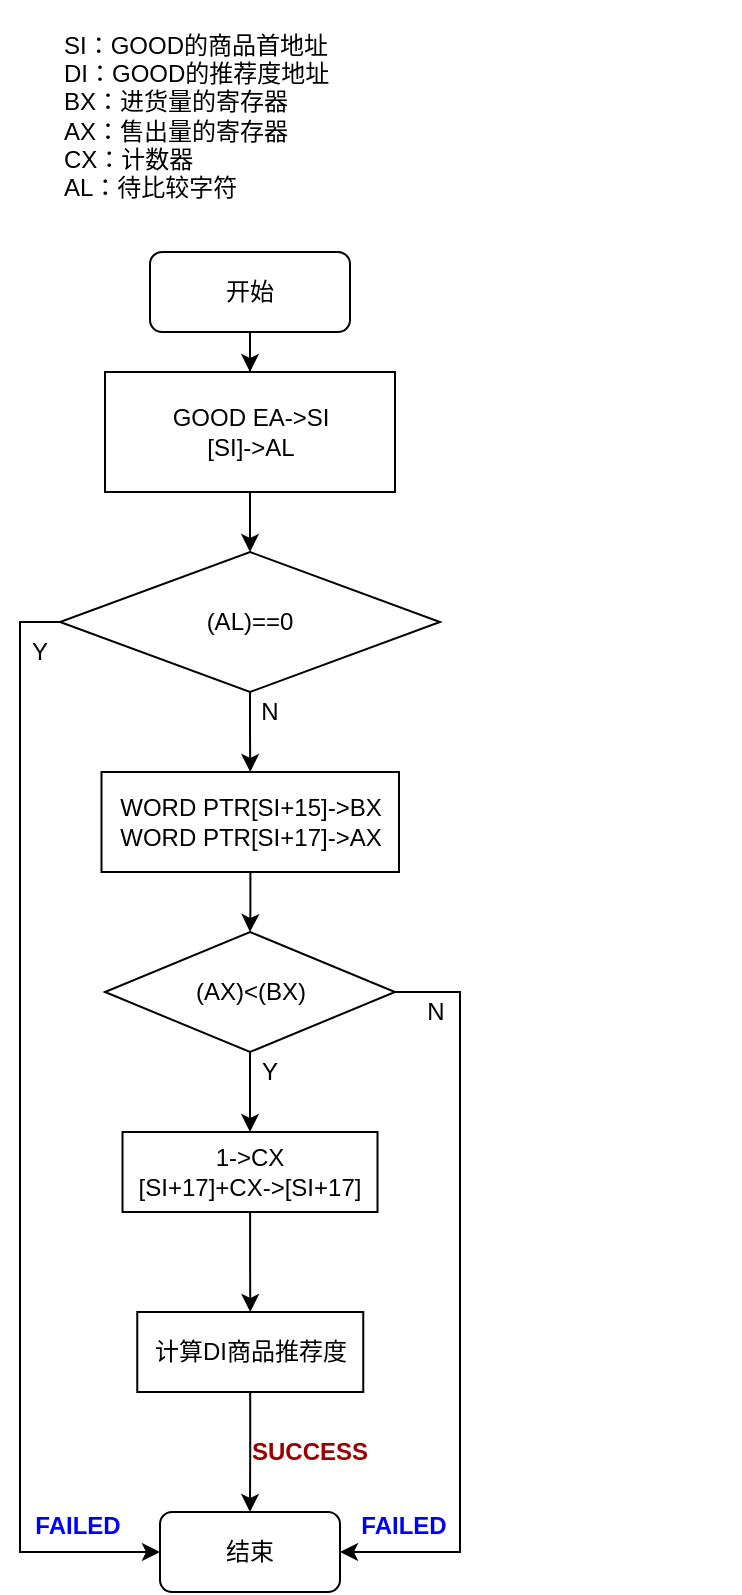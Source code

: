 <mxfile version="12.9.1" type="device"><diagram id="POsL4H6AtmNQdnc-9zwb" name="Page-1"><mxGraphModel dx="381" dy="521" grid="1" gridSize="10" guides="1" tooltips="1" connect="1" arrows="1" fold="1" page="1" pageScale="1" pageWidth="827" pageHeight="1169" math="0" shadow="0"><root><mxCell id="0"/><mxCell id="1" parent="0"/><mxCell id="3S8fi7fzz9YnUEJpleil-10" style="edgeStyle=orthogonalEdgeStyle;rounded=0;orthogonalLoop=1;jettySize=auto;html=1;exitX=0.5;exitY=1;exitDx=0;exitDy=0;" parent="1" source="3S8fi7fzz9YnUEJpleil-1" target="3S8fi7fzz9YnUEJpleil-3" edge="1"><mxGeometry relative="1" as="geometry"/></mxCell><mxCell id="3S8fi7fzz9YnUEJpleil-1" value="开始" style="rounded=1;whiteSpace=wrap;html=1;" parent="1" vertex="1"><mxGeometry x="225" y="260" width="100" height="40" as="geometry"/></mxCell><mxCell id="3S8fi7fzz9YnUEJpleil-2" value="结束" style="rounded=1;whiteSpace=wrap;html=1;" parent="1" vertex="1"><mxGeometry x="230" y="890" width="90" height="40" as="geometry"/></mxCell><mxCell id="3S8fi7fzz9YnUEJpleil-11" style="edgeStyle=orthogonalEdgeStyle;rounded=0;orthogonalLoop=1;jettySize=auto;html=1;entryX=0.5;entryY=0;entryDx=0;entryDy=0;" parent="1" source="3S8fi7fzz9YnUEJpleil-3" target="3S8fi7fzz9YnUEJpleil-7" edge="1"><mxGeometry relative="1" as="geometry"><mxPoint x="275" y="410" as="targetPoint"/></mxGeometry></mxCell><mxCell id="3S8fi7fzz9YnUEJpleil-3" value="GOOD EA-&amp;gt;SI&lt;br&gt;[SI]-&amp;gt;AL" style="rounded=0;whiteSpace=wrap;html=1;" parent="1" vertex="1"><mxGeometry x="202.5" y="320" width="145" height="60" as="geometry"/></mxCell><mxCell id="3S8fi7fzz9YnUEJpleil-5" value="&lt;br&gt;SI：GOOD的商品首地址&lt;br&gt;DI：GOOD的推荐度地址&lt;br&gt;BX：进货量的寄存器&lt;br&gt;AX：售出量的寄存器&lt;br&gt;CX：计数器&lt;br&gt;AL：待比较字符" style="text;html=1;strokeColor=none;fillColor=none;align=left;verticalAlign=middle;whiteSpace=wrap;rounded=0;" parent="1" vertex="1"><mxGeometry x="180" y="140" width="340" height="90" as="geometry"/></mxCell><mxCell id="3S8fi7fzz9YnUEJpleil-13" style="edgeStyle=orthogonalEdgeStyle;rounded=0;orthogonalLoop=1;jettySize=auto;html=1;entryX=0.5;entryY=0;entryDx=0;entryDy=0;" parent="1" source="3S8fi7fzz9YnUEJpleil-7" target="3S8fi7fzz9YnUEJpleil-8" edge="1"><mxGeometry relative="1" as="geometry"/></mxCell><mxCell id="f9wJZ88X5C1JFLn-RvXk-1" style="edgeStyle=orthogonalEdgeStyle;rounded=0;orthogonalLoop=1;jettySize=auto;html=1;entryX=0;entryY=0.5;entryDx=0;entryDy=0;exitX=0;exitY=0.5;exitDx=0;exitDy=0;" parent="1" source="3S8fi7fzz9YnUEJpleil-7" target="3S8fi7fzz9YnUEJpleil-2" edge="1"><mxGeometry relative="1" as="geometry"><mxPoint x="160" y="680" as="targetPoint"/><Array as="points"><mxPoint x="160" y="445"/><mxPoint x="160" y="910"/></Array></mxGeometry></mxCell><mxCell id="3S8fi7fzz9YnUEJpleil-7" value="(AL)==0" style="rhombus;whiteSpace=wrap;html=1;" parent="1" vertex="1"><mxGeometry x="180" y="410" width="190" height="70" as="geometry"/></mxCell><mxCell id="3S8fi7fzz9YnUEJpleil-14" style="edgeStyle=orthogonalEdgeStyle;rounded=0;orthogonalLoop=1;jettySize=auto;html=1;entryX=0.5;entryY=0;entryDx=0;entryDy=0;" parent="1" source="3S8fi7fzz9YnUEJpleil-8" target="3S8fi7fzz9YnUEJpleil-9" edge="1"><mxGeometry relative="1" as="geometry"/></mxCell><mxCell id="3S8fi7fzz9YnUEJpleil-8" value="WORD PTR[SI+15]-&amp;gt;BX&lt;br&gt;WORD PTR[SI+17]-&amp;gt;AX" style="rounded=0;whiteSpace=wrap;html=1;" parent="1" vertex="1"><mxGeometry x="200.75" y="520" width="148.75" height="50" as="geometry"/></mxCell><mxCell id="3S8fi7fzz9YnUEJpleil-15" style="edgeStyle=orthogonalEdgeStyle;rounded=0;orthogonalLoop=1;jettySize=auto;html=1;entryX=0.5;entryY=0;entryDx=0;entryDy=0;" parent="1" source="3S8fi7fzz9YnUEJpleil-9" target="f9wJZ88X5C1JFLn-RvXk-2" edge="1"><mxGeometry relative="1" as="geometry"><mxPoint x="275" y="710" as="targetPoint"/></mxGeometry></mxCell><mxCell id="f9wJZ88X5C1JFLn-RvXk-5" style="edgeStyle=orthogonalEdgeStyle;rounded=0;orthogonalLoop=1;jettySize=auto;html=1;entryX=1;entryY=0.5;entryDx=0;entryDy=0;" parent="1" source="3S8fi7fzz9YnUEJpleil-9" target="3S8fi7fzz9YnUEJpleil-2" edge="1"><mxGeometry relative="1" as="geometry"><mxPoint x="400" y="810" as="targetPoint"/><Array as="points"><mxPoint x="380" y="630"/><mxPoint x="380" y="910"/></Array></mxGeometry></mxCell><mxCell id="3S8fi7fzz9YnUEJpleil-9" value="(AX)&amp;lt;(BX)" style="rhombus;whiteSpace=wrap;html=1;" parent="1" vertex="1"><mxGeometry x="202.5" y="600" width="145" height="60" as="geometry"/></mxCell><mxCell id="3S8fi7fzz9YnUEJpleil-16" value="Y" style="text;html=1;strokeColor=none;fillColor=none;align=center;verticalAlign=middle;whiteSpace=wrap;rounded=0;" parent="1" vertex="1"><mxGeometry x="150" y="450" width="40" height="20" as="geometry"/></mxCell><mxCell id="3S8fi7fzz9YnUEJpleil-19" value="Y" style="text;html=1;strokeColor=none;fillColor=none;align=center;verticalAlign=middle;whiteSpace=wrap;rounded=0;" parent="1" vertex="1"><mxGeometry x="265" y="660" width="40" height="20" as="geometry"/></mxCell><mxCell id="3S8fi7fzz9YnUEJpleil-20" value="N" style="text;html=1;strokeColor=none;fillColor=none;align=center;verticalAlign=middle;whiteSpace=wrap;rounded=0;" parent="1" vertex="1"><mxGeometry x="265" y="480" width="40" height="20" as="geometry"/></mxCell><mxCell id="3S8fi7fzz9YnUEJpleil-21" value="N" style="text;html=1;strokeColor=none;fillColor=none;align=center;verticalAlign=middle;whiteSpace=wrap;rounded=0;" parent="1" vertex="1"><mxGeometry x="347.5" y="630" width="40" height="20" as="geometry"/></mxCell><mxCell id="f9wJZ88X5C1JFLn-RvXk-8" style="edgeStyle=orthogonalEdgeStyle;rounded=0;orthogonalLoop=1;jettySize=auto;html=1;entryX=0.5;entryY=0;entryDx=0;entryDy=0;" parent="1" source="f9wJZ88X5C1JFLn-RvXk-2" target="f9wJZ88X5C1JFLn-RvXk-7" edge="1"><mxGeometry relative="1" as="geometry"><mxPoint x="275.1" y="760" as="targetPoint"/></mxGeometry></mxCell><mxCell id="f9wJZ88X5C1JFLn-RvXk-2" value="1-&amp;gt;CX&lt;br&gt;[SI+17]+CX-&amp;gt;[SI+17]" style="rounded=0;whiteSpace=wrap;html=1;" parent="1" vertex="1"><mxGeometry x="211.25" y="700" width="127.5" height="40" as="geometry"/></mxCell><mxCell id="f9wJZ88X5C1JFLn-RvXk-10" style="edgeStyle=orthogonalEdgeStyle;rounded=0;orthogonalLoop=1;jettySize=auto;html=1;entryX=0.5;entryY=0;entryDx=0;entryDy=0;" parent="1" source="f9wJZ88X5C1JFLn-RvXk-7" target="3S8fi7fzz9YnUEJpleil-2" edge="1"><mxGeometry relative="1" as="geometry"/></mxCell><mxCell id="f9wJZ88X5C1JFLn-RvXk-7" value="计算DI商品推荐度" style="rounded=0;whiteSpace=wrap;html=1;" parent="1" vertex="1"><mxGeometry x="218.63" y="790" width="113" height="40" as="geometry"/></mxCell><mxCell id="BFVsHwLFjHnyx9W8NjSD-1" value="&lt;b&gt;&lt;font color=&quot;#0000ff&quot;&gt;FAILED&lt;/font&gt;&lt;/b&gt;" style="text;html=1;strokeColor=none;fillColor=none;align=center;verticalAlign=middle;whiteSpace=wrap;rounded=0;" vertex="1" parent="1"><mxGeometry x="169.31" y="887" width="40" height="20" as="geometry"/></mxCell><mxCell id="BFVsHwLFjHnyx9W8NjSD-2" value="&lt;b&gt;&lt;font color=&quot;#0000ff&quot;&gt;FAILED&lt;/font&gt;&lt;/b&gt;" style="text;html=1;strokeColor=none;fillColor=none;align=center;verticalAlign=middle;whiteSpace=wrap;rounded=0;" vertex="1" parent="1"><mxGeometry x="331.5" y="887" width="40" height="20" as="geometry"/></mxCell><mxCell id="BFVsHwLFjHnyx9W8NjSD-4" value="&lt;b&gt;&lt;font color=&quot;#990000&quot;&gt;SUCCESS&lt;/font&gt;&lt;/b&gt;" style="text;html=1;strokeColor=none;fillColor=none;align=center;verticalAlign=middle;whiteSpace=wrap;rounded=0;" vertex="1" parent="1"><mxGeometry x="285" y="850" width="40" height="20" as="geometry"/></mxCell></root></mxGraphModel></diagram></mxfile>